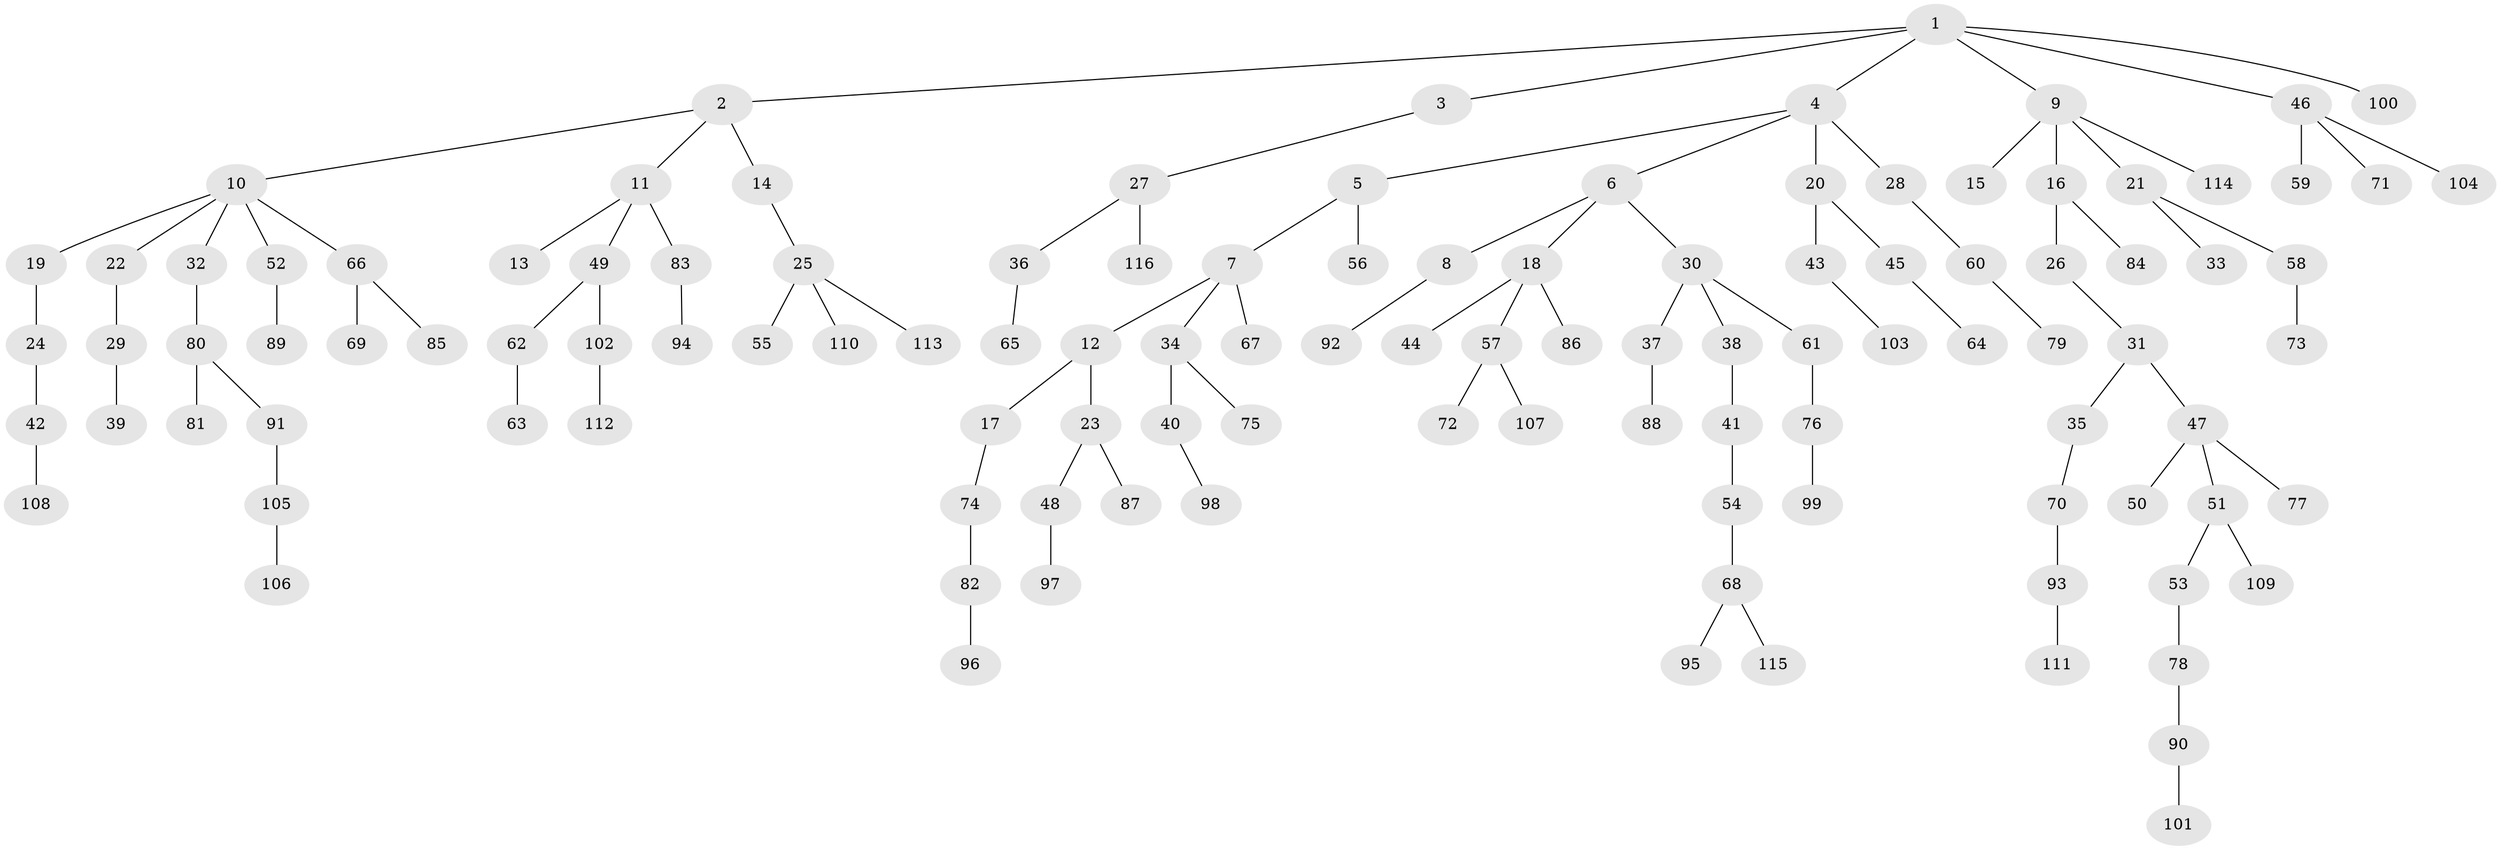 // Generated by graph-tools (version 1.1) at 2025/02/03/09/25 03:02:31]
// undirected, 116 vertices, 115 edges
graph export_dot {
graph [start="1"]
  node [color=gray90,style=filled];
  1;
  2;
  3;
  4;
  5;
  6;
  7;
  8;
  9;
  10;
  11;
  12;
  13;
  14;
  15;
  16;
  17;
  18;
  19;
  20;
  21;
  22;
  23;
  24;
  25;
  26;
  27;
  28;
  29;
  30;
  31;
  32;
  33;
  34;
  35;
  36;
  37;
  38;
  39;
  40;
  41;
  42;
  43;
  44;
  45;
  46;
  47;
  48;
  49;
  50;
  51;
  52;
  53;
  54;
  55;
  56;
  57;
  58;
  59;
  60;
  61;
  62;
  63;
  64;
  65;
  66;
  67;
  68;
  69;
  70;
  71;
  72;
  73;
  74;
  75;
  76;
  77;
  78;
  79;
  80;
  81;
  82;
  83;
  84;
  85;
  86;
  87;
  88;
  89;
  90;
  91;
  92;
  93;
  94;
  95;
  96;
  97;
  98;
  99;
  100;
  101;
  102;
  103;
  104;
  105;
  106;
  107;
  108;
  109;
  110;
  111;
  112;
  113;
  114;
  115;
  116;
  1 -- 2;
  1 -- 3;
  1 -- 4;
  1 -- 9;
  1 -- 46;
  1 -- 100;
  2 -- 10;
  2 -- 11;
  2 -- 14;
  3 -- 27;
  4 -- 5;
  4 -- 6;
  4 -- 20;
  4 -- 28;
  5 -- 7;
  5 -- 56;
  6 -- 8;
  6 -- 18;
  6 -- 30;
  7 -- 12;
  7 -- 34;
  7 -- 67;
  8 -- 92;
  9 -- 15;
  9 -- 16;
  9 -- 21;
  9 -- 114;
  10 -- 19;
  10 -- 22;
  10 -- 32;
  10 -- 52;
  10 -- 66;
  11 -- 13;
  11 -- 49;
  11 -- 83;
  12 -- 17;
  12 -- 23;
  14 -- 25;
  16 -- 26;
  16 -- 84;
  17 -- 74;
  18 -- 44;
  18 -- 57;
  18 -- 86;
  19 -- 24;
  20 -- 43;
  20 -- 45;
  21 -- 33;
  21 -- 58;
  22 -- 29;
  23 -- 48;
  23 -- 87;
  24 -- 42;
  25 -- 55;
  25 -- 110;
  25 -- 113;
  26 -- 31;
  27 -- 36;
  27 -- 116;
  28 -- 60;
  29 -- 39;
  30 -- 37;
  30 -- 38;
  30 -- 61;
  31 -- 35;
  31 -- 47;
  32 -- 80;
  34 -- 40;
  34 -- 75;
  35 -- 70;
  36 -- 65;
  37 -- 88;
  38 -- 41;
  40 -- 98;
  41 -- 54;
  42 -- 108;
  43 -- 103;
  45 -- 64;
  46 -- 59;
  46 -- 71;
  46 -- 104;
  47 -- 50;
  47 -- 51;
  47 -- 77;
  48 -- 97;
  49 -- 62;
  49 -- 102;
  51 -- 53;
  51 -- 109;
  52 -- 89;
  53 -- 78;
  54 -- 68;
  57 -- 72;
  57 -- 107;
  58 -- 73;
  60 -- 79;
  61 -- 76;
  62 -- 63;
  66 -- 69;
  66 -- 85;
  68 -- 95;
  68 -- 115;
  70 -- 93;
  74 -- 82;
  76 -- 99;
  78 -- 90;
  80 -- 81;
  80 -- 91;
  82 -- 96;
  83 -- 94;
  90 -- 101;
  91 -- 105;
  93 -- 111;
  102 -- 112;
  105 -- 106;
}
